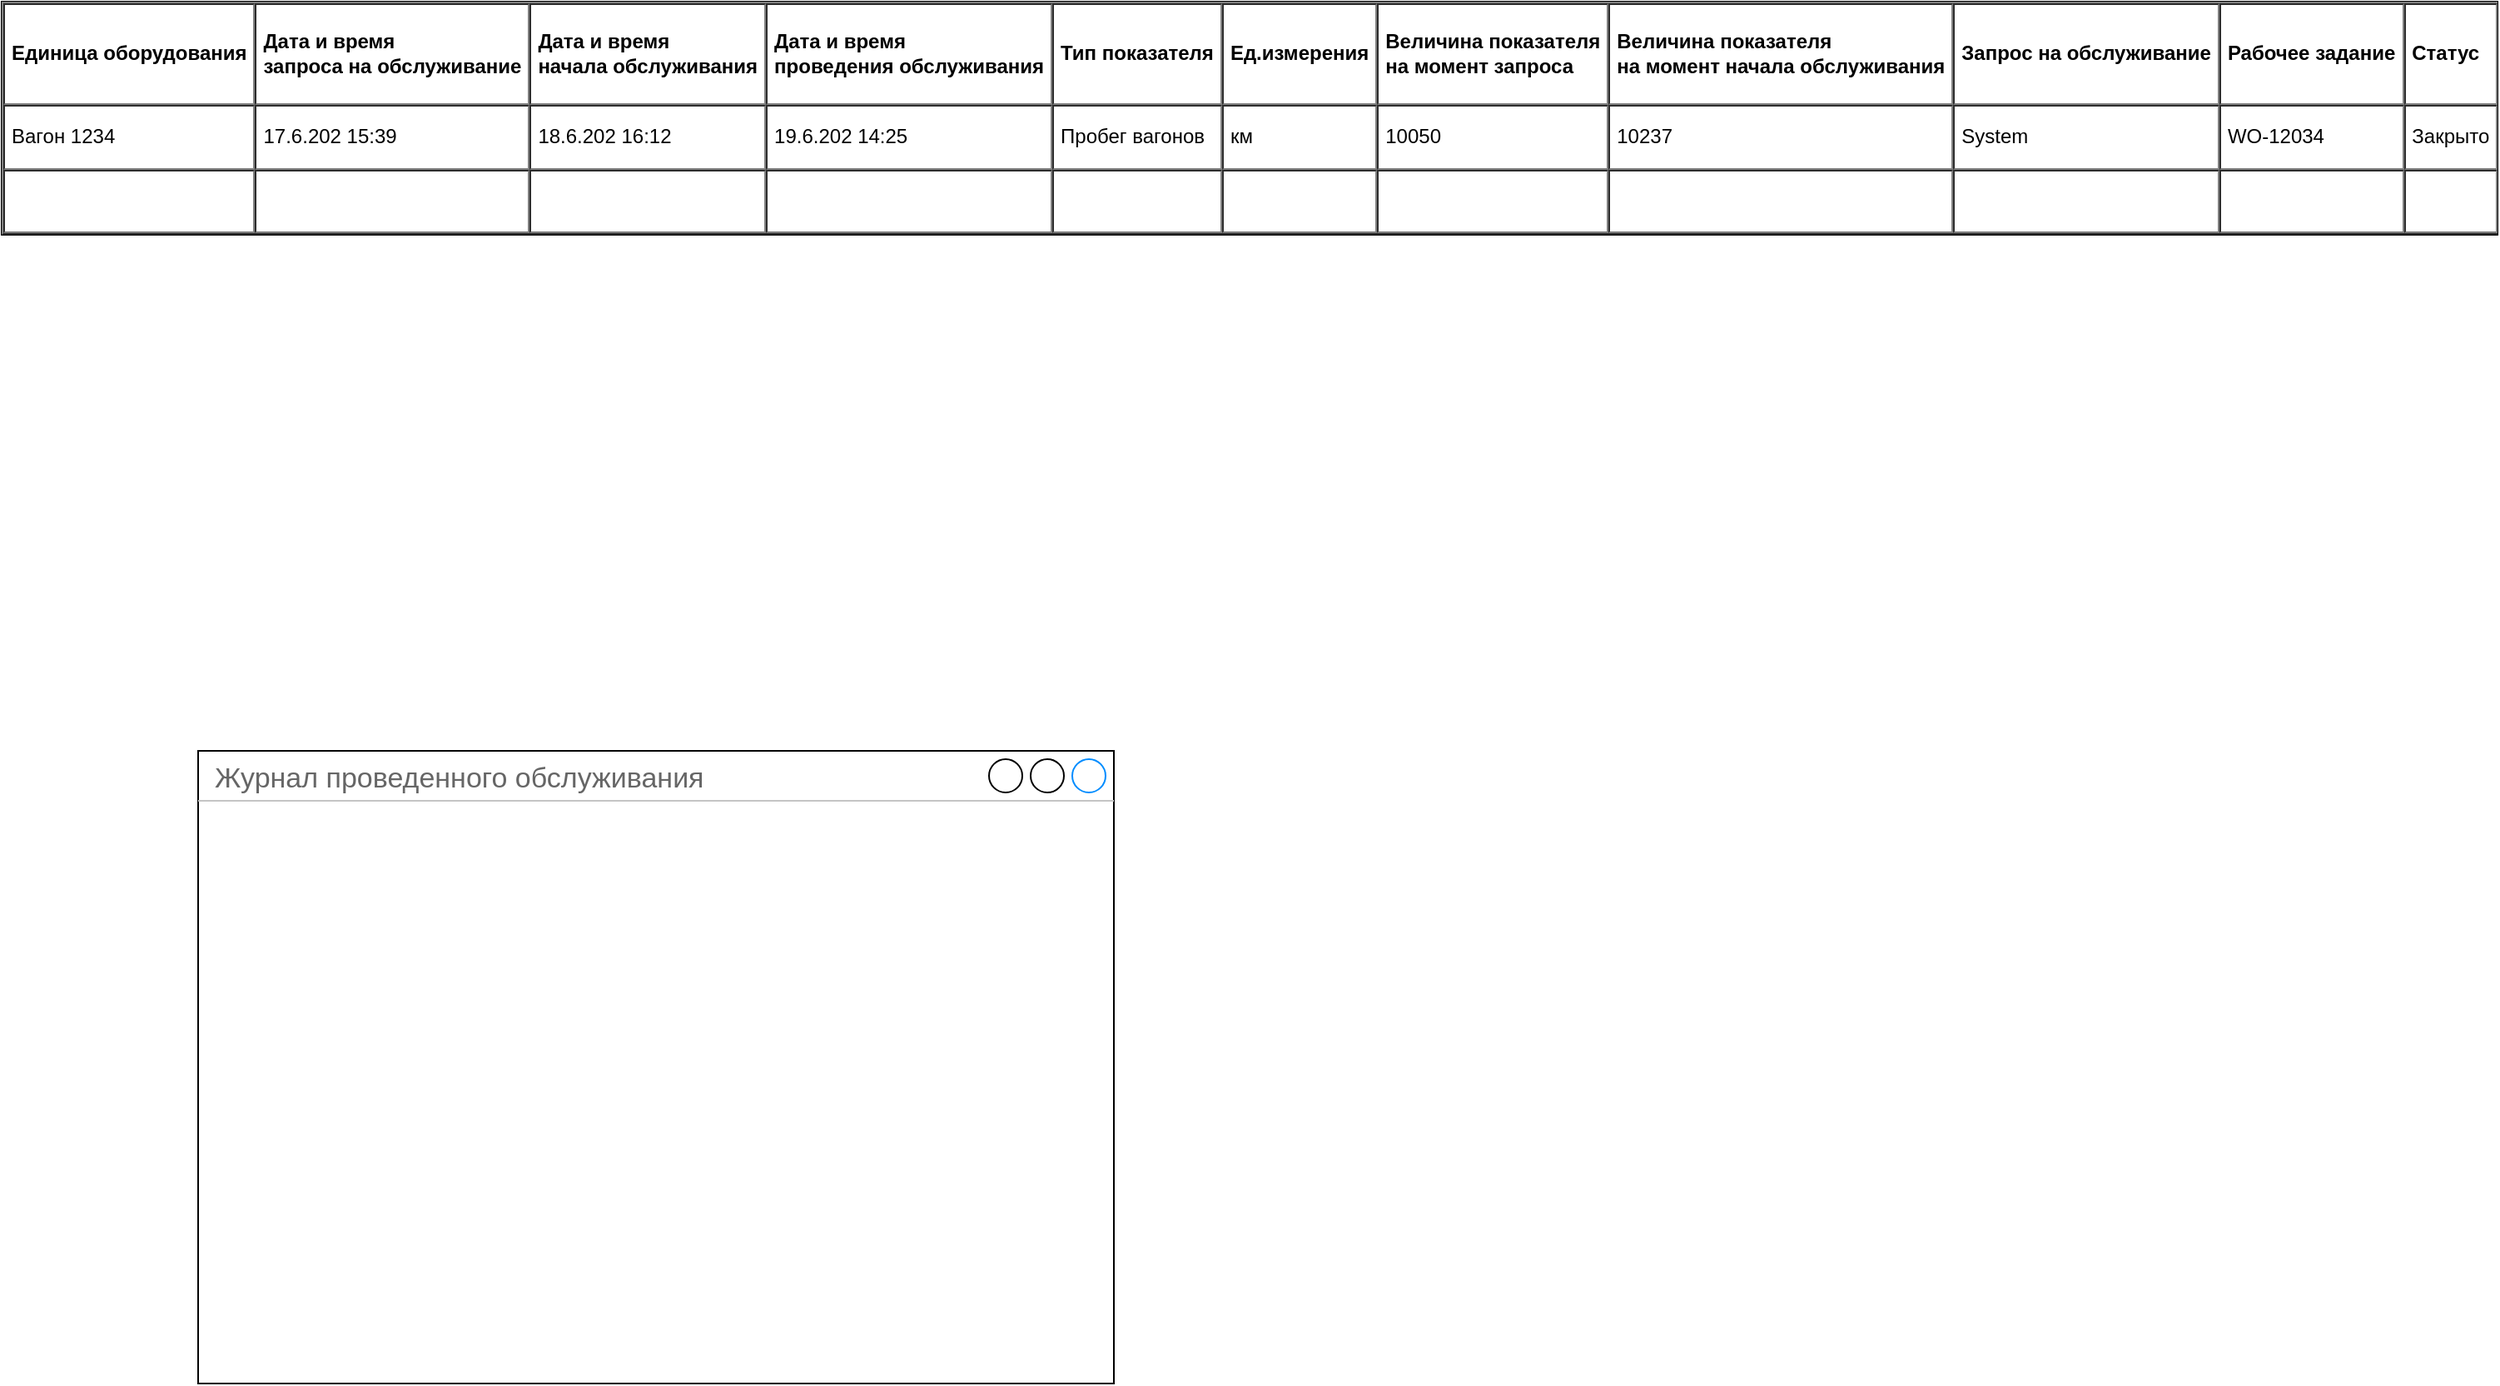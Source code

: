 <mxfile version="20.0.1" type="github">
  <diagram id="x_Choa2Ftm9cdcussSz6" name="Page-1">
    <mxGraphModel dx="1781" dy="2178" grid="1" gridSize="10" guides="1" tooltips="1" connect="1" arrows="1" fold="1" page="1" pageScale="1" pageWidth="827" pageHeight="1169" math="0" shadow="0">
      <root>
        <mxCell id="0" />
        <mxCell id="1" parent="0" />
        <mxCell id="EGYxSZZa9hH6IiNAbMdY-1" value="Журнал проведенного обслуживания" style="strokeWidth=1;shadow=0;dashed=0;align=center;html=1;shape=mxgraph.mockup.containers.window;align=left;verticalAlign=top;spacingLeft=8;strokeColor2=#008cff;strokeColor3=#c4c4c4;fontColor=#666666;mainText=;fontSize=17;labelBackgroundColor=none;" vertex="1" parent="1">
          <mxGeometry x="139" y="300" width="550" height="380" as="geometry" />
        </mxCell>
        <mxCell id="EGYxSZZa9hH6IiNAbMdY-2" value="&lt;table cellpadding=&quot;4&quot; cellspacing=&quot;0&quot; border=&quot;1&quot; style=&quot;font-size:1em;width:100%;height:100%;&quot;&gt;&lt;tbody&gt;&lt;tr&gt;&lt;th&gt;Единица оборудования&lt;/th&gt;&lt;td&gt;&lt;b&gt;Дата и время &lt;br&gt;запроса на обслуживание&lt;/b&gt;&lt;/td&gt;&lt;td&gt;&lt;b&gt;Дата и время&lt;/b&gt;&lt;br&gt;&lt;b&gt;начала обслуживания&lt;/b&gt;&lt;/td&gt;&lt;th&gt;Дата и время &lt;br&gt;проведения обслуживания&lt;/th&gt;&lt;td&gt;&lt;b&gt;Тип показателя&lt;/b&gt;&lt;/td&gt;&lt;td&gt;&lt;b&gt;Ед.измерения&lt;/b&gt;&lt;/td&gt;&lt;td&gt;&lt;b&gt;Величина показателя&lt;br&gt;на момент запроса&lt;/b&gt;&lt;/td&gt;&lt;td&gt;&lt;b&gt;Величина показателя&lt;br&gt;на момент начала обслуживания&lt;/b&gt;&lt;/td&gt;&lt;td&gt;&lt;b&gt;Запрос на обслуживание&lt;/b&gt;&lt;/td&gt;&lt;td&gt;&lt;b&gt;Рабочее задание&lt;/b&gt;&lt;/td&gt;&lt;td&gt;&lt;b&gt;Статус&lt;/b&gt;&lt;/td&gt;&lt;/tr&gt;&lt;tr&gt;&lt;td&gt;Вагон 1234&lt;/td&gt;&lt;td&gt;17.6.202 15:39&lt;/td&gt;&lt;td&gt;18.6.202 16:12&lt;/td&gt;&lt;td&gt;19.6.202 14:25&amp;nbsp;&lt;/td&gt;&lt;td&gt;Пробег вагонов&lt;/td&gt;&lt;td&gt;км&lt;/td&gt;&lt;td&gt;10050&lt;/td&gt;&lt;td&gt;10237&lt;/td&gt;&lt;td&gt;System&lt;/td&gt;&lt;td&gt;WO-12034&lt;/td&gt;&lt;td&gt;Закрыто&lt;/td&gt;&lt;/tr&gt;&lt;tr&gt;&lt;td&gt;&lt;/td&gt;&lt;td&gt;&lt;br&gt;&lt;/td&gt;&lt;td&gt;&lt;br&gt;&lt;/td&gt;&lt;td&gt;&lt;/td&gt;&lt;td&gt;&lt;br&gt;&lt;/td&gt;&lt;td&gt;&lt;br&gt;&lt;/td&gt;&lt;td&gt;&lt;br&gt;&lt;/td&gt;&lt;td&gt;&lt;br&gt;&lt;/td&gt;&lt;td&gt;&lt;br&gt;&lt;/td&gt;&lt;td&gt;&lt;br&gt;&lt;/td&gt;&lt;td&gt;&lt;br&gt;&lt;/td&gt;&lt;/tr&gt;&lt;/tbody&gt;&lt;/table&gt; " style="verticalAlign=top;align=left;overflow=fill;fontSize=12;fontFamily=Helvetica;html=1" vertex="1" parent="1">
          <mxGeometry x="21" y="-150" width="1499" height="140" as="geometry" />
        </mxCell>
      </root>
    </mxGraphModel>
  </diagram>
</mxfile>
